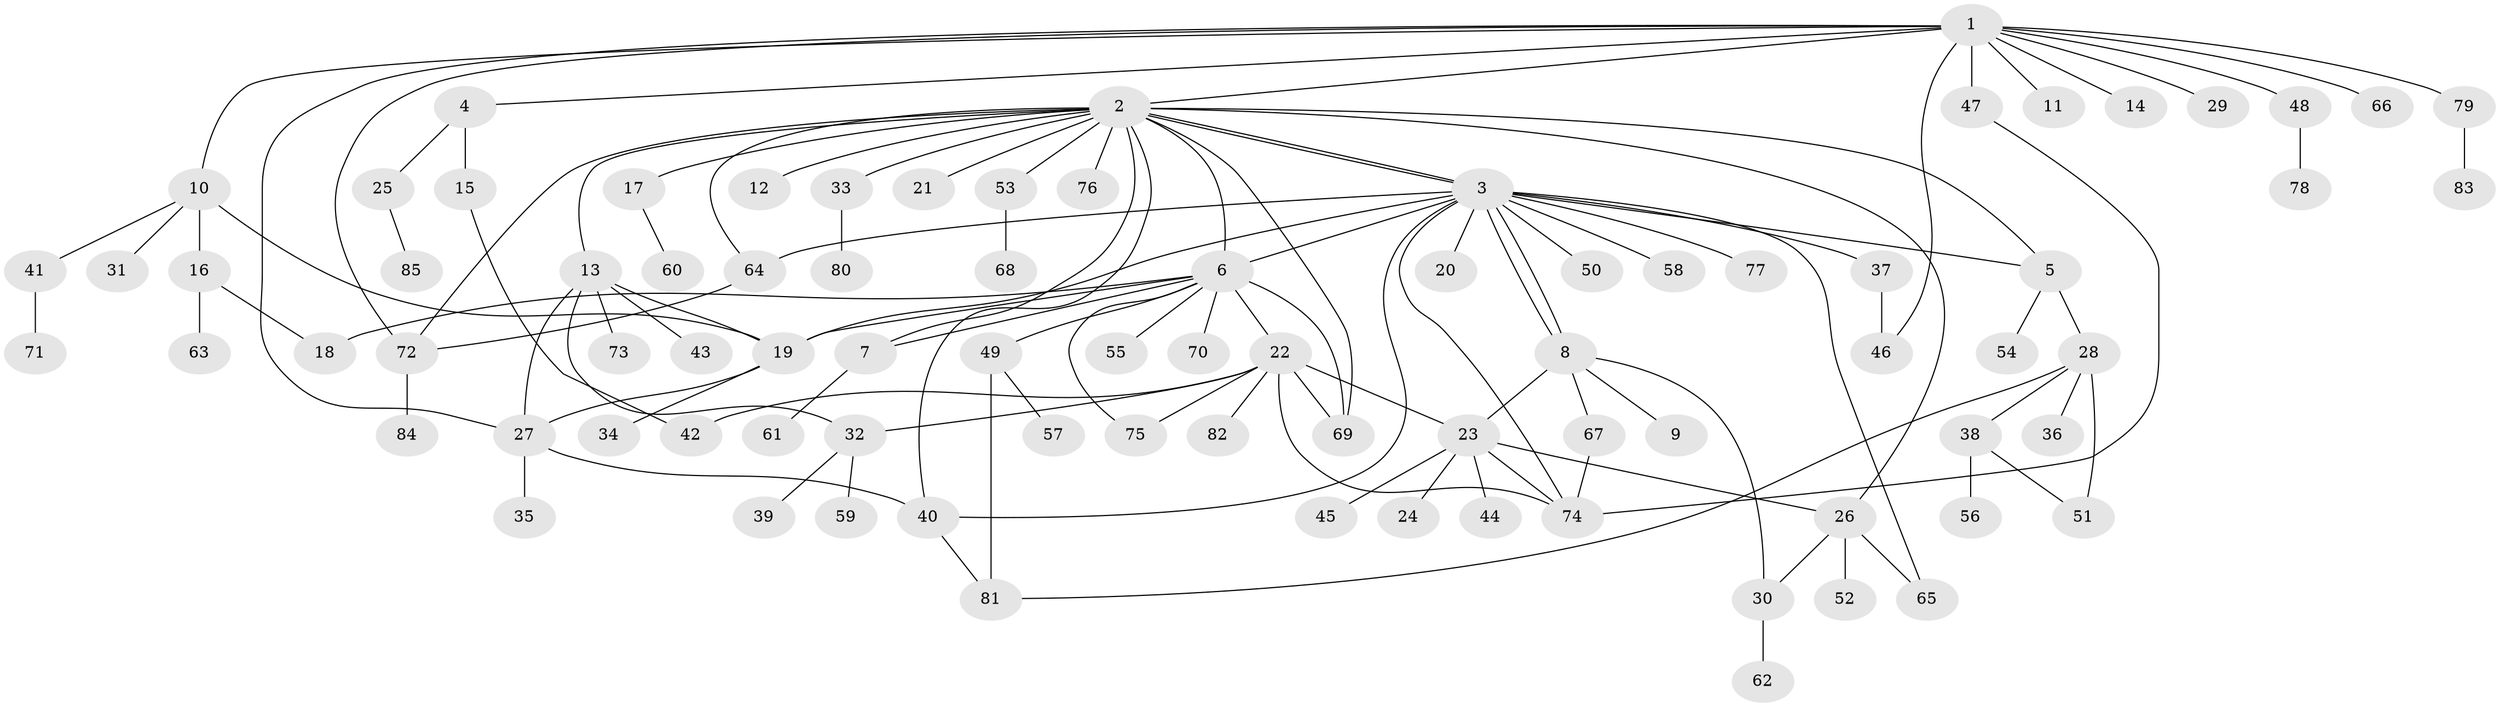 // Generated by graph-tools (version 1.1) at 2025/26/03/09/25 03:26:03]
// undirected, 85 vertices, 117 edges
graph export_dot {
graph [start="1"]
  node [color=gray90,style=filled];
  1;
  2;
  3;
  4;
  5;
  6;
  7;
  8;
  9;
  10;
  11;
  12;
  13;
  14;
  15;
  16;
  17;
  18;
  19;
  20;
  21;
  22;
  23;
  24;
  25;
  26;
  27;
  28;
  29;
  30;
  31;
  32;
  33;
  34;
  35;
  36;
  37;
  38;
  39;
  40;
  41;
  42;
  43;
  44;
  45;
  46;
  47;
  48;
  49;
  50;
  51;
  52;
  53;
  54;
  55;
  56;
  57;
  58;
  59;
  60;
  61;
  62;
  63;
  64;
  65;
  66;
  67;
  68;
  69;
  70;
  71;
  72;
  73;
  74;
  75;
  76;
  77;
  78;
  79;
  80;
  81;
  82;
  83;
  84;
  85;
  1 -- 2;
  1 -- 4;
  1 -- 10;
  1 -- 11;
  1 -- 14;
  1 -- 27;
  1 -- 29;
  1 -- 46;
  1 -- 47;
  1 -- 48;
  1 -- 66;
  1 -- 72;
  1 -- 79;
  2 -- 3;
  2 -- 3;
  2 -- 5;
  2 -- 6;
  2 -- 7;
  2 -- 12;
  2 -- 13;
  2 -- 17;
  2 -- 21;
  2 -- 26;
  2 -- 33;
  2 -- 40;
  2 -- 53;
  2 -- 64;
  2 -- 69;
  2 -- 72;
  2 -- 76;
  3 -- 5;
  3 -- 6;
  3 -- 8;
  3 -- 8;
  3 -- 19;
  3 -- 20;
  3 -- 37;
  3 -- 40;
  3 -- 50;
  3 -- 58;
  3 -- 64;
  3 -- 65;
  3 -- 74;
  3 -- 77;
  4 -- 15;
  4 -- 25;
  5 -- 28;
  5 -- 54;
  6 -- 7;
  6 -- 18;
  6 -- 19;
  6 -- 22;
  6 -- 49;
  6 -- 55;
  6 -- 69;
  6 -- 70;
  6 -- 75;
  7 -- 61;
  8 -- 9;
  8 -- 23;
  8 -- 30;
  8 -- 67;
  10 -- 16;
  10 -- 19;
  10 -- 31;
  10 -- 41;
  13 -- 19;
  13 -- 27;
  13 -- 32;
  13 -- 43;
  13 -- 73;
  15 -- 42;
  16 -- 18;
  16 -- 63;
  17 -- 60;
  19 -- 27;
  19 -- 34;
  22 -- 23;
  22 -- 32;
  22 -- 42;
  22 -- 69;
  22 -- 74;
  22 -- 75;
  22 -- 82;
  23 -- 24;
  23 -- 26;
  23 -- 44;
  23 -- 45;
  23 -- 74;
  25 -- 85;
  26 -- 30;
  26 -- 52;
  26 -- 65;
  27 -- 35;
  27 -- 40;
  28 -- 36;
  28 -- 38;
  28 -- 51;
  28 -- 81;
  30 -- 62;
  32 -- 39;
  32 -- 59;
  33 -- 80;
  37 -- 46;
  38 -- 51;
  38 -- 56;
  40 -- 81;
  41 -- 71;
  47 -- 74;
  48 -- 78;
  49 -- 57;
  49 -- 81;
  53 -- 68;
  64 -- 72;
  67 -- 74;
  72 -- 84;
  79 -- 83;
}

